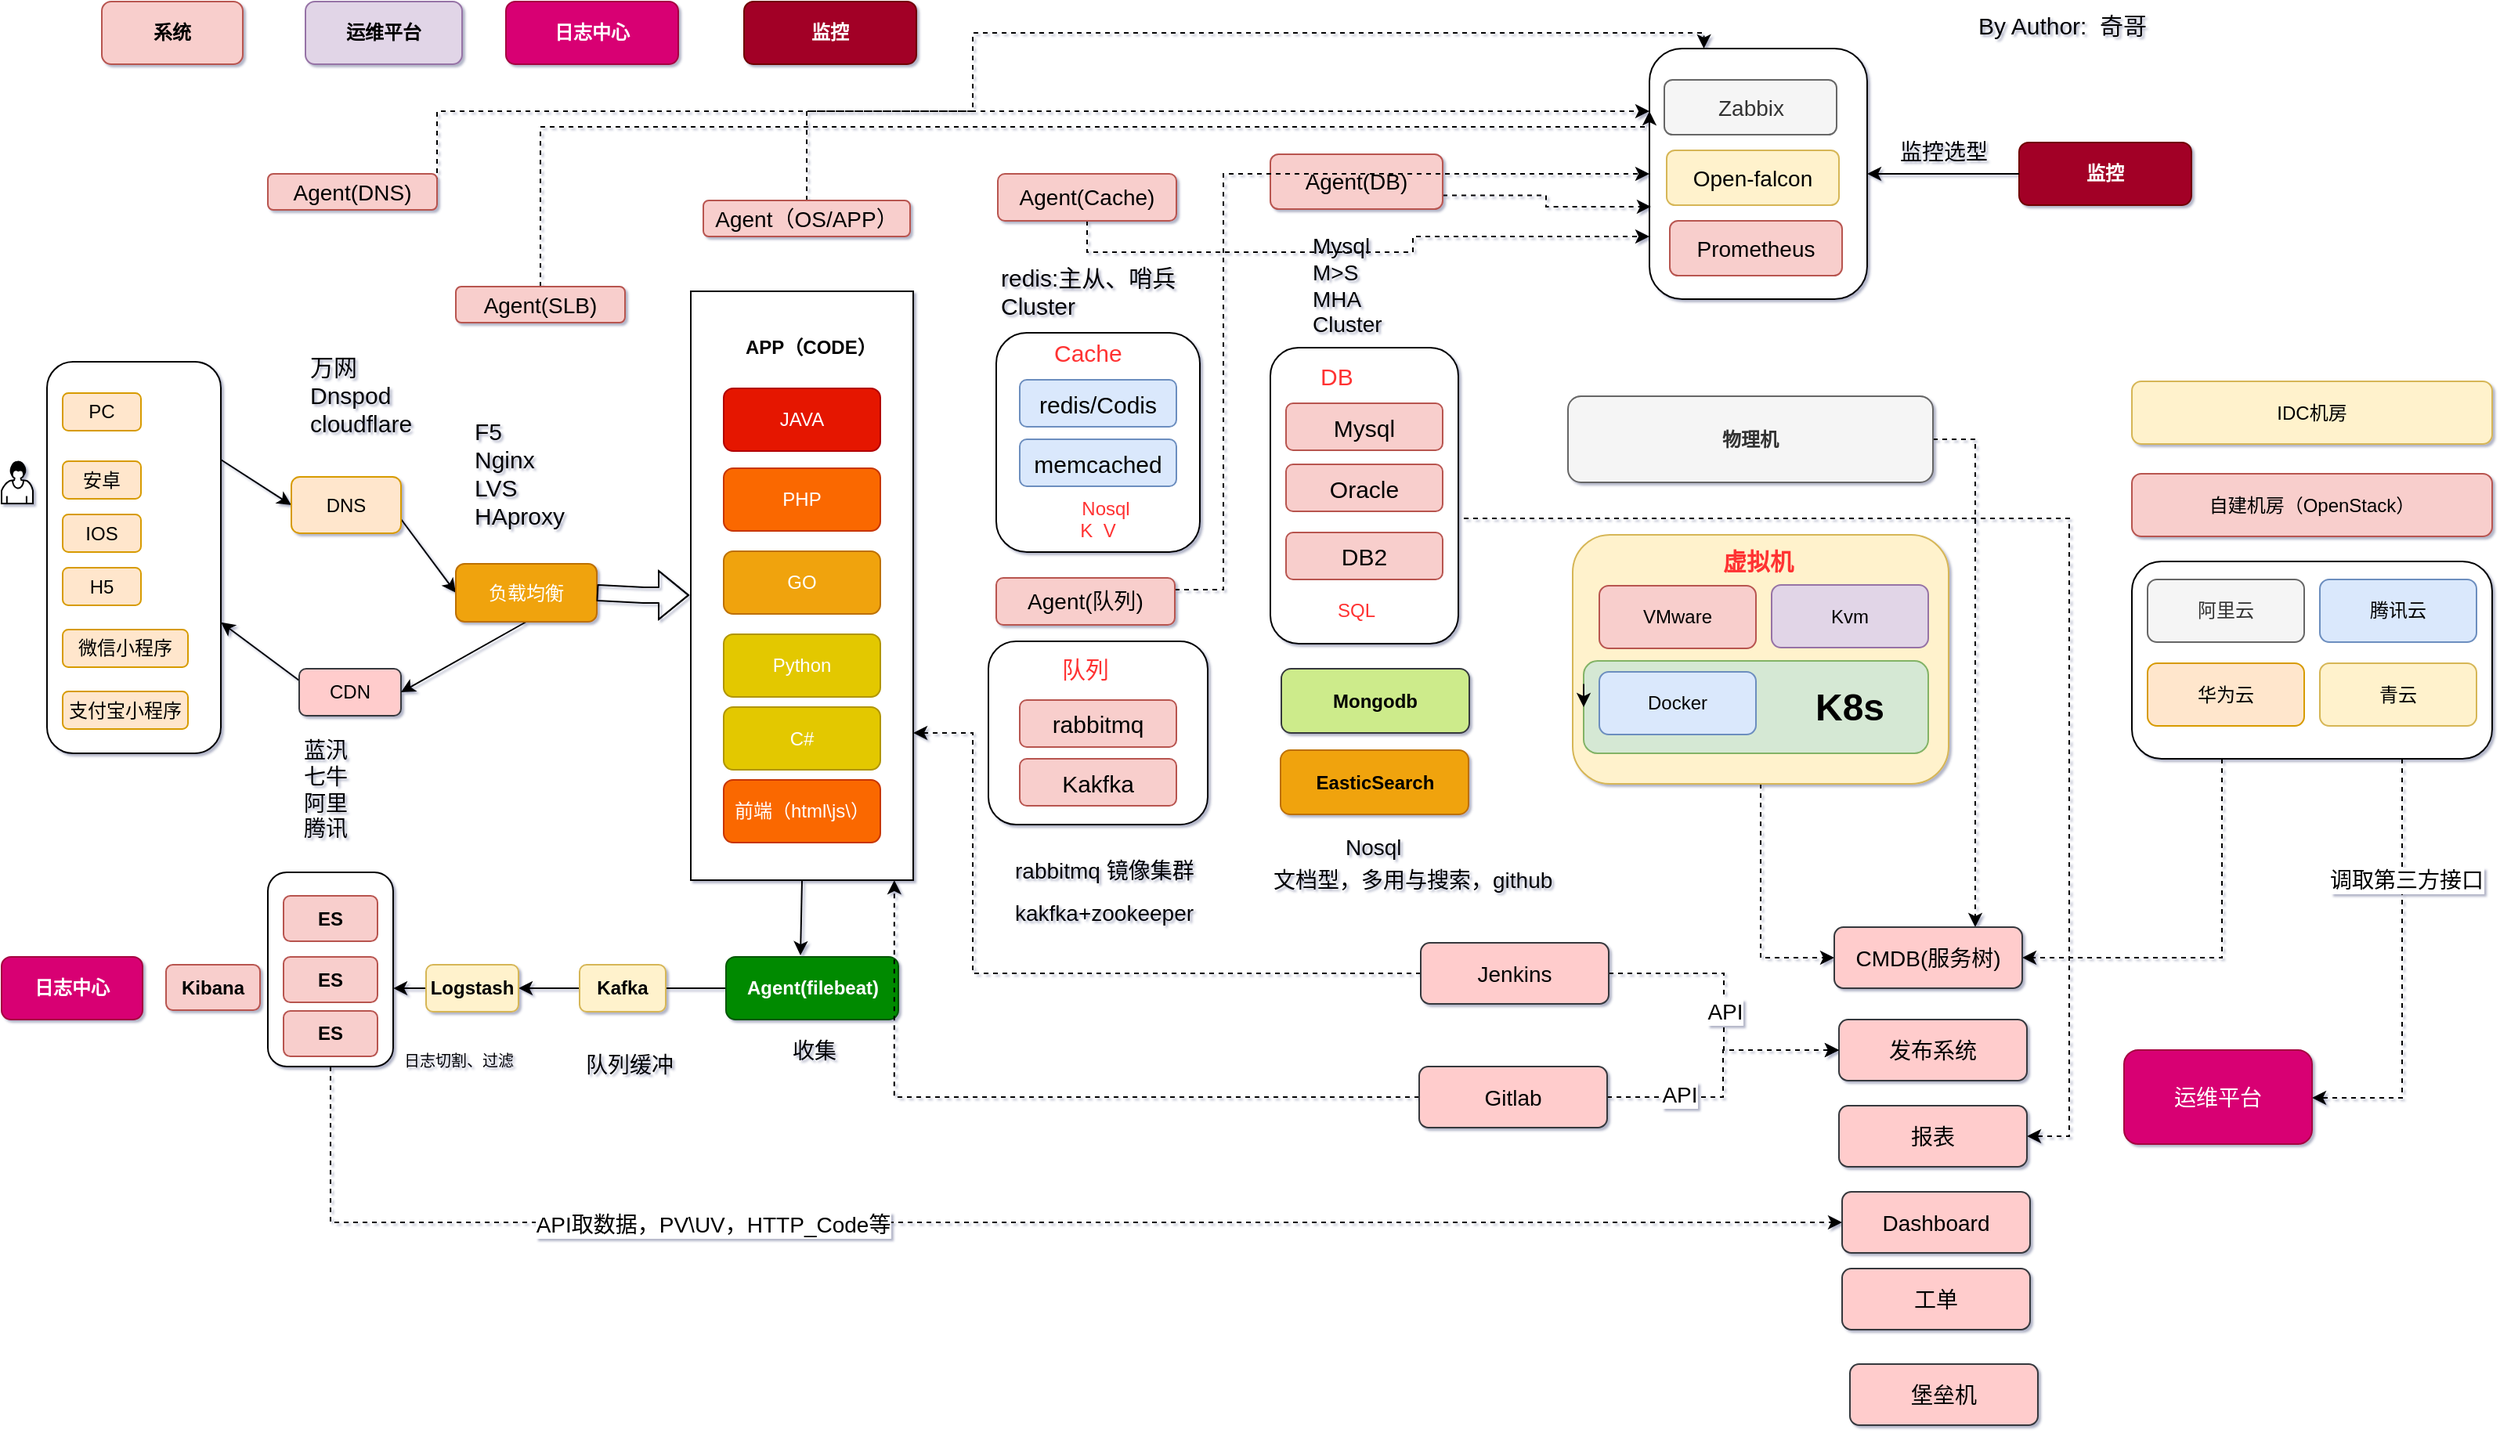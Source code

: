<mxfile version="11.1.4" type="github"><diagram id="FjkCbxF8kweXwZ7Hy2CF" name="第 1 页"><mxGraphModel dx="1186" dy="743" grid="1" gridSize="10" guides="1" tooltips="1" connect="1" arrows="1" fold="1" page="1" pageScale="1" pageWidth="827" pageHeight="1169" background="#ffffff" math="0" shadow="1"><root><mxCell id="0"/><mxCell id="1" parent="0"/><mxCell id="Rk0UD3mwPx1XItHt06ZP-148" value="" style="rounded=1;whiteSpace=wrap;html=1;" parent="1" vertex="1"><mxGeometry x="1062" y="50" width="139" height="160" as="geometry"/></mxCell><mxCell id="Rk0UD3mwPx1XItHt06ZP-143" value="监控" style="rounded=1;whiteSpace=wrap;html=1;fillColor=#a20025;strokeColor=#6F0000;fontColor=#ffffff;fontStyle=1" parent="1" vertex="1"><mxGeometry x="1298" y="110" width="110" height="40" as="geometry"/></mxCell><mxCell id="Rk0UD3mwPx1XItHt06ZP-184" style="edgeStyle=orthogonalEdgeStyle;rounded=0;orthogonalLoop=1;jettySize=auto;html=1;exitX=0.5;exitY=1;exitDx=0;exitDy=0;entryX=0;entryY=0.5;entryDx=0;entryDy=0;dashed=1;fontSize=14;fontColor=#000000;" parent="1" source="Rk0UD3mwPx1XItHt06ZP-138" target="Rk0UD3mwPx1XItHt06ZP-180" edge="1"><mxGeometry relative="1" as="geometry"/></mxCell><mxCell id="Rk0UD3mwPx1XItHt06ZP-185" value="API取数据，PV\UV，HTTP_Code等" style="text;html=1;resizable=0;points=[];align=center;verticalAlign=middle;labelBackgroundColor=#ffffff;fontSize=14;fontColor=#000000;" parent="Rk0UD3mwPx1XItHt06ZP-184" vertex="1" connectable="0"><mxGeometry x="-0.356" y="-1" relative="1" as="geometry"><mxPoint as="offset"/></mxGeometry></mxCell><mxCell id="Rk0UD3mwPx1XItHt06ZP-138" value="" style="rounded=1;whiteSpace=wrap;html=1;labelBackgroundColor=none;fontSize=24;fontColor=#000000;" parent="1" vertex="1"><mxGeometry x="180" y="576" width="80" height="124" as="geometry"/></mxCell><mxCell id="Rk0UD3mwPx1XItHt06ZP-173" style="edgeStyle=orthogonalEdgeStyle;rounded=0;orthogonalLoop=1;jettySize=auto;html=1;exitX=0.5;exitY=1;exitDx=0;exitDy=0;entryX=0;entryY=0.5;entryDx=0;entryDy=0;dashed=1;fontSize=14;fontColor=#000000;" parent="1" source="Rk0UD3mwPx1XItHt06ZP-36" target="Rk0UD3mwPx1XItHt06ZP-170" edge="1"><mxGeometry relative="1" as="geometry"/></mxCell><mxCell id="Rk0UD3mwPx1XItHt06ZP-36" value="" style="rounded=1;whiteSpace=wrap;html=1;labelBackgroundColor=none;align=left;fillColor=#fff2cc;strokeColor=#d6b656;" parent="1" vertex="1"><mxGeometry x="1013" y="360.5" width="240" height="159" as="geometry"/></mxCell><mxCell id="Rk0UD3mwPx1XItHt06ZP-34" value="" style="rounded=1;whiteSpace=wrap;html=1;labelBackgroundColor=none;fillColor=#d5e8d4;strokeColor=#82b366;align=center;" parent="1" vertex="1"><mxGeometry x="1020" y="441" width="220" height="59" as="geometry"/></mxCell><mxCell id="Rk0UD3mwPx1XItHt06ZP-195" style="edgeStyle=orthogonalEdgeStyle;rounded=0;orthogonalLoop=1;jettySize=auto;html=1;exitX=1;exitY=0.5;exitDx=0;exitDy=0;entryX=1;entryY=0.5;entryDx=0;entryDy=0;dashed=1;fontSize=14;fontColor=#000000;" parent="1" source="Rk0UD3mwPx1XItHt06ZP-106" target="Rk0UD3mwPx1XItHt06ZP-179" edge="1"><mxGeometry relative="1" as="geometry"><Array as="points"><mxPoint x="940" y="350"/><mxPoint x="1330" y="350"/><mxPoint x="1330" y="745"/></Array></mxGeometry></mxCell><mxCell id="Rk0UD3mwPx1XItHt06ZP-106" value="" style="rounded=1;whiteSpace=wrap;html=1;labelBackgroundColor=none;fontSize=12;fontColor=#FF3333;" parent="1" vertex="1"><mxGeometry x="820" y="241" width="120" height="189" as="geometry"/></mxCell><mxCell id="Rk0UD3mwPx1XItHt06ZP-99" value="" style="rounded=1;whiteSpace=wrap;html=1;labelBackgroundColor=none;fontSize=15;fontColor=#FF3333;" parent="1" vertex="1"><mxGeometry x="640" y="428.5" width="140" height="117" as="geometry"/></mxCell><mxCell id="Rk0UD3mwPx1XItHt06ZP-98" value="" style="rounded=1;whiteSpace=wrap;html=1;labelBackgroundColor=none;fontSize=15;fontColor=#FF3333;" parent="1" vertex="1"><mxGeometry x="645" y="231.5" width="130" height="140" as="geometry"/></mxCell><mxCell id="Rk0UD3mwPx1XItHt06ZP-67" style="rounded=0;orthogonalLoop=1;jettySize=auto;html=1;exitX=1;exitY=0.25;exitDx=0;exitDy=0;entryX=0;entryY=0.5;entryDx=0;entryDy=0;fontSize=15;fontColor=#FF3333;" parent="1" source="Rk0UD3mwPx1XItHt06ZP-66" target="Rk0UD3mwPx1XItHt06ZP-6" edge="1"><mxGeometry relative="1" as="geometry"/></mxCell><mxCell id="Rk0UD3mwPx1XItHt06ZP-66" value="" style="rounded=1;whiteSpace=wrap;html=1;labelBackgroundColor=none;fontSize=15;fontColor=#FF3333;" parent="1" vertex="1"><mxGeometry x="39" y="250" width="111" height="250" as="geometry"/></mxCell><mxCell id="Rk0UD3mwPx1XItHt06ZP-171" style="edgeStyle=orthogonalEdgeStyle;rounded=0;orthogonalLoop=1;jettySize=auto;html=1;exitX=0.25;exitY=1;exitDx=0;exitDy=0;entryX=1;entryY=0.5;entryDx=0;entryDy=0;dashed=1;fontSize=14;fontColor=#000000;" parent="1" source="Rk0UD3mwPx1XItHt06ZP-64" target="Rk0UD3mwPx1XItHt06ZP-170" edge="1"><mxGeometry relative="1" as="geometry"/></mxCell><mxCell id="Rk0UD3mwPx1XItHt06ZP-198" style="edgeStyle=orthogonalEdgeStyle;rounded=0;orthogonalLoop=1;jettySize=auto;html=1;exitX=0.75;exitY=1;exitDx=0;exitDy=0;dashed=1;fontSize=14;fontColor=#000000;" parent="1" source="Rk0UD3mwPx1XItHt06ZP-64" target="Rk0UD3mwPx1XItHt06ZP-169" edge="1"><mxGeometry relative="1" as="geometry"><Array as="points"><mxPoint x="1543" y="720"/></Array></mxGeometry></mxCell><mxCell id="Rk0UD3mwPx1XItHt06ZP-199" value="调取第三方接口" style="text;html=1;resizable=0;points=[];align=center;verticalAlign=middle;labelBackgroundColor=#ffffff;fontSize=14;fontColor=#000000;" parent="Rk0UD3mwPx1XItHt06ZP-198" vertex="1" connectable="0"><mxGeometry x="-0.438" y="2" relative="1" as="geometry"><mxPoint as="offset"/></mxGeometry></mxCell><mxCell id="Rk0UD3mwPx1XItHt06ZP-64" value="" style="rounded=1;whiteSpace=wrap;html=1;labelBackgroundColor=none;fontSize=15;fontColor=#FF3333;" parent="1" vertex="1"><mxGeometry x="1370" y="377.5" width="230" height="126" as="geometry"/></mxCell><mxCell id="Rk0UD3mwPx1XItHt06ZP-120" style="edgeStyle=none;rounded=0;orthogonalLoop=1;jettySize=auto;html=1;exitX=0.5;exitY=1;exitDx=0;exitDy=0;entryX=0.432;entryY=-0.025;entryDx=0;entryDy=0;entryPerimeter=0;fontSize=24;fontColor=#000000;" parent="1" source="Rk0UD3mwPx1XItHt06ZP-29" target="Rk0UD3mwPx1XItHt06ZP-119" edge="1"><mxGeometry relative="1" as="geometry"/></mxCell><mxCell id="Rk0UD3mwPx1XItHt06ZP-29" value="" style="rounded=0;whiteSpace=wrap;html=1;labelBackgroundColor=none;labelBorderColor=#000000;" parent="1" vertex="1"><mxGeometry x="450" y="205" width="142" height="376" as="geometry"/></mxCell><mxCell id="Rk0UD3mwPx1XItHt06ZP-1" value="系统" style="rounded=1;whiteSpace=wrap;html=1;fillColor=#f8cecc;strokeColor=#b85450;fontStyle=1" parent="1" vertex="1"><mxGeometry x="74" y="20" width="90" height="40" as="geometry"/></mxCell><mxCell id="Rk0UD3mwPx1XItHt06ZP-2" value="运维平台" style="rounded=1;whiteSpace=wrap;html=1;fillColor=#e1d5e7;strokeColor=#9673a6;fontStyle=1" parent="1" vertex="1"><mxGeometry x="204" y="20" width="100" height="40" as="geometry"/></mxCell><mxCell id="Rk0UD3mwPx1XItHt06ZP-3" value="日志中心" style="rounded=1;whiteSpace=wrap;html=1;fillColor=#d80073;strokeColor=#A50040;fontColor=#ffffff;fontStyle=1" parent="1" vertex="1"><mxGeometry x="332" y="20" width="110" height="40" as="geometry"/></mxCell><mxCell id="Rk0UD3mwPx1XItHt06ZP-4" value="监控" style="rounded=1;whiteSpace=wrap;html=1;fillColor=#a20025;strokeColor=#6F0000;fontColor=#ffffff;fontStyle=1" parent="1" vertex="1"><mxGeometry x="484" y="20" width="110" height="40" as="geometry"/></mxCell><mxCell id="Rk0UD3mwPx1XItHt06ZP-69" style="edgeStyle=none;rounded=0;orthogonalLoop=1;jettySize=auto;html=1;exitX=1;exitY=0.75;exitDx=0;exitDy=0;entryX=0;entryY=0.5;entryDx=0;entryDy=0;fontSize=15;fontColor=#FF3333;" parent="1" source="Rk0UD3mwPx1XItHt06ZP-6" target="Rk0UD3mwPx1XItHt06ZP-16" edge="1"><mxGeometry relative="1" as="geometry"/></mxCell><mxCell id="Rk0UD3mwPx1XItHt06ZP-6" value="DNS" style="rounded=1;whiteSpace=wrap;html=1;fillColor=#ffe6cc;strokeColor=#d79b00;" parent="1" vertex="1"><mxGeometry x="195" y="323.5" width="70" height="36" as="geometry"/></mxCell><mxCell id="Rk0UD3mwPx1XItHt06ZP-7" value="" style="shape=mxgraph.bpmn.user_task;html=1;outlineConnect=0;" parent="1" vertex="1"><mxGeometry x="10" y="313.5" width="20" height="27" as="geometry"/></mxCell><mxCell id="Rk0UD3mwPx1XItHt06ZP-68" style="edgeStyle=none;rounded=0;orthogonalLoop=1;jettySize=auto;html=1;exitX=0;exitY=0.25;exitDx=0;exitDy=0;fontSize=15;fontColor=#FF3333;" parent="1" source="Rk0UD3mwPx1XItHt06ZP-8" target="Rk0UD3mwPx1XItHt06ZP-66" edge="1"><mxGeometry relative="1" as="geometry"/></mxCell><mxCell id="Rk0UD3mwPx1XItHt06ZP-8" value="CDN" style="rounded=1;whiteSpace=wrap;html=1;fillColor=#ffcccc;strokeColor=#36393d;" parent="1" vertex="1"><mxGeometry x="200" y="446" width="65" height="30" as="geometry"/></mxCell><mxCell id="Rk0UD3mwPx1XItHt06ZP-70" style="edgeStyle=none;rounded=0;orthogonalLoop=1;jettySize=auto;html=1;exitX=0.5;exitY=1;exitDx=0;exitDy=0;entryX=1;entryY=0.5;entryDx=0;entryDy=0;fontSize=15;fontColor=#FF3333;" parent="1" source="Rk0UD3mwPx1XItHt06ZP-16" target="Rk0UD3mwPx1XItHt06ZP-8" edge="1"><mxGeometry relative="1" as="geometry"/></mxCell><mxCell id="Rk0UD3mwPx1XItHt06ZP-16" value="负载均衡" style="rounded=1;whiteSpace=wrap;html=1;labelBackgroundColor=none;fillColor=#f0a30a;strokeColor=#BD7000;fontColor=#ffffff;" parent="1" vertex="1"><mxGeometry x="300" y="379" width="90" height="37" as="geometry"/></mxCell><mxCell id="Rk0UD3mwPx1XItHt06ZP-17" value="JAVA" style="rounded=1;whiteSpace=wrap;html=1;labelBackgroundColor=none;fillColor=#e51400;strokeColor=#B20000;fontColor=#ffffff;" parent="1" vertex="1"><mxGeometry x="471" y="267" width="100" height="40" as="geometry"/></mxCell><mxCell id="Rk0UD3mwPx1XItHt06ZP-18" value="PHP" style="rounded=1;whiteSpace=wrap;html=1;labelBackgroundColor=none;fillColor=#fa6800;strokeColor=#C73500;fontColor=#ffffff;" parent="1" vertex="1"><mxGeometry x="471" y="318" width="100" height="40" as="geometry"/></mxCell><mxCell id="Rk0UD3mwPx1XItHt06ZP-19" value="Python" style="rounded=1;whiteSpace=wrap;html=1;labelBackgroundColor=none;fillColor=#e3c800;strokeColor=#B09500;fontColor=#ffffff;" parent="1" vertex="1"><mxGeometry x="471" y="424" width="100" height="40" as="geometry"/></mxCell><mxCell id="Rk0UD3mwPx1XItHt06ZP-20" value="GO" style="rounded=1;whiteSpace=wrap;html=1;labelBackgroundColor=none;fillColor=#f0a30a;strokeColor=#BD7000;fontColor=#ffffff;" parent="1" vertex="1"><mxGeometry x="471" y="371" width="100" height="40" as="geometry"/></mxCell><mxCell id="Rk0UD3mwPx1XItHt06ZP-21" value="APP（CODE）" style="text;html=1;resizable=0;points=[];autosize=1;align=left;verticalAlign=top;spacingTop=-4;fontStyle=1" parent="1" vertex="1"><mxGeometry x="482.5" y="231" width="100" height="20" as="geometry"/></mxCell><mxCell id="Rk0UD3mwPx1XItHt06ZP-22" value="IDC机房" style="rounded=1;whiteSpace=wrap;html=1;labelBackgroundColor=none;fillColor=#fff2cc;strokeColor=#d6b656;" parent="1" vertex="1"><mxGeometry x="1370" y="262.5" width="230" height="40" as="geometry"/></mxCell><mxCell id="Rk0UD3mwPx1XItHt06ZP-26" value="VMware" style="rounded=1;whiteSpace=wrap;html=1;labelBackgroundColor=none;fillColor=#f8cecc;strokeColor=#b85450;" parent="1" vertex="1"><mxGeometry x="1030" y="393" width="100" height="40" as="geometry"/></mxCell><mxCell id="Rk0UD3mwPx1XItHt06ZP-27" value="前端（html\js\）" style="rounded=1;whiteSpace=wrap;html=1;labelBackgroundColor=none;fillColor=#fa6800;strokeColor=#C73500;fontColor=#ffffff;" parent="1" vertex="1"><mxGeometry x="471" y="517" width="100" height="40" as="geometry"/></mxCell><mxCell id="Rk0UD3mwPx1XItHt06ZP-32" value="Kvm" style="rounded=1;whiteSpace=wrap;html=1;labelBackgroundColor=none;fillColor=#e1d5e7;strokeColor=#9673a6;" parent="1" vertex="1"><mxGeometry x="1140" y="392.5" width="100" height="40" as="geometry"/></mxCell><mxCell id="Rk0UD3mwPx1XItHt06ZP-33" value="Docker" style="rounded=1;whiteSpace=wrap;html=1;labelBackgroundColor=none;fillColor=#dae8fc;strokeColor=#6c8ebf;" parent="1" vertex="1"><mxGeometry x="1030" y="448" width="100" height="40" as="geometry"/></mxCell><mxCell id="Rk0UD3mwPx1XItHt06ZP-42" value="C#" style="rounded=1;whiteSpace=wrap;html=1;labelBackgroundColor=none;fillColor=#e3c800;strokeColor=#B09500;fontColor=#ffffff;" parent="1" vertex="1"><mxGeometry x="471" y="470.5" width="100" height="40" as="geometry"/></mxCell><mxCell id="Rk0UD3mwPx1XItHt06ZP-43" value="PC" style="rounded=1;whiteSpace=wrap;html=1;fillColor=#ffe6cc;strokeColor=#d79b00;" parent="1" vertex="1"><mxGeometry x="49" y="270" width="50" height="24" as="geometry"/></mxCell><mxCell id="Rk0UD3mwPx1XItHt06ZP-44" value="安卓" style="rounded=1;whiteSpace=wrap;html=1;fillColor=#ffe6cc;strokeColor=#d79b00;" parent="1" vertex="1"><mxGeometry x="49" y="313.5" width="50" height="24" as="geometry"/></mxCell><mxCell id="Rk0UD3mwPx1XItHt06ZP-47" value="IOS" style="rounded=1;whiteSpace=wrap;html=1;fillColor=#ffe6cc;strokeColor=#d79b00;" parent="1" vertex="1"><mxGeometry x="49" y="347.5" width="50" height="24" as="geometry"/></mxCell><mxCell id="Rk0UD3mwPx1XItHt06ZP-48" value="H5" style="rounded=1;whiteSpace=wrap;html=1;fillColor=#ffe6cc;strokeColor=#d79b00;" parent="1" vertex="1"><mxGeometry x="49" y="381.5" width="50" height="24" as="geometry"/></mxCell><mxCell id="Rk0UD3mwPx1XItHt06ZP-49" value="微信小程序" style="rounded=1;whiteSpace=wrap;html=1;fillColor=#ffe6cc;strokeColor=#d79b00;" parent="1" vertex="1"><mxGeometry x="49" y="421" width="80" height="24" as="geometry"/></mxCell><mxCell id="Rk0UD3mwPx1XItHt06ZP-50" value="支付宝小程序" style="rounded=1;whiteSpace=wrap;html=1;fillColor=#ffe6cc;strokeColor=#d79b00;" parent="1" vertex="1"><mxGeometry x="49" y="460.5" width="80" height="24" as="geometry"/></mxCell><mxCell id="Rk0UD3mwPx1XItHt06ZP-53" value="虚拟机" style="text;html=1;strokeColor=none;fillColor=none;align=center;verticalAlign=middle;whiteSpace=wrap;rounded=0;labelBackgroundColor=none;fontSize=15;fontStyle=1;fontColor=#FF3333;" parent="1" vertex="1"><mxGeometry x="1100" y="364.5" width="63" height="24" as="geometry"/></mxCell><mxCell id="Rk0UD3mwPx1XItHt06ZP-55" value="自建机房（OpenStack）" style="rounded=1;whiteSpace=wrap;html=1;labelBackgroundColor=none;fillColor=#f8cecc;strokeColor=#b85450;" parent="1" vertex="1"><mxGeometry x="1370" y="321.5" width="230" height="40" as="geometry"/></mxCell><mxCell id="Rk0UD3mwPx1XItHt06ZP-172" style="edgeStyle=orthogonalEdgeStyle;rounded=0;orthogonalLoop=1;jettySize=auto;html=1;exitX=1;exitY=0.5;exitDx=0;exitDy=0;entryX=0.75;entryY=0;entryDx=0;entryDy=0;dashed=1;fontSize=14;fontColor=#000000;" parent="1" source="Rk0UD3mwPx1XItHt06ZP-56" target="Rk0UD3mwPx1XItHt06ZP-170" edge="1"><mxGeometry relative="1" as="geometry"/></mxCell><mxCell id="Rk0UD3mwPx1XItHt06ZP-56" value="&lt;b&gt;物理机&lt;/b&gt;" style="rounded=1;whiteSpace=wrap;html=1;labelBackgroundColor=none;fillColor=#f5f5f5;strokeColor=#666666;fontColor=#333333;" parent="1" vertex="1"><mxGeometry x="1010" y="272" width="233" height="55" as="geometry"/></mxCell><mxCell id="Rk0UD3mwPx1XItHt06ZP-57" value="阿里云" style="rounded=1;whiteSpace=wrap;html=1;labelBackgroundColor=none;fillColor=#f5f5f5;strokeColor=#666666;fontColor=#333333;" parent="1" vertex="1"><mxGeometry x="1380" y="389" width="100" height="40" as="geometry"/></mxCell><mxCell id="Rk0UD3mwPx1XItHt06ZP-61" value="华为云" style="rounded=1;whiteSpace=wrap;html=1;labelBackgroundColor=none;fillColor=#ffe6cc;strokeColor=#d79b00;" parent="1" vertex="1"><mxGeometry x="1380" y="442.5" width="100" height="40" as="geometry"/></mxCell><mxCell id="Rk0UD3mwPx1XItHt06ZP-62" value="腾讯云" style="rounded=1;whiteSpace=wrap;html=1;labelBackgroundColor=none;fillColor=#dae8fc;strokeColor=#6c8ebf;" parent="1" vertex="1"><mxGeometry x="1490" y="389" width="100" height="40" as="geometry"/></mxCell><mxCell id="Rk0UD3mwPx1XItHt06ZP-63" value="青云" style="rounded=1;whiteSpace=wrap;html=1;labelBackgroundColor=none;fillColor=#fff2cc;strokeColor=#d6b656;" parent="1" vertex="1"><mxGeometry x="1490" y="442.5" width="100" height="40" as="geometry"/></mxCell><mxCell id="Rk0UD3mwPx1XItHt06ZP-71" value="" style="shape=flexArrow;endArrow=classic;html=1;fontSize=15;fontColor=#FF3333;exitX=1;exitY=0.5;exitDx=0;exitDy=0;" parent="1" source="Rk0UD3mwPx1XItHt06ZP-16" edge="1"><mxGeometry width="50" height="50" relative="1" as="geometry"><mxPoint x="390" y="420" as="sourcePoint"/><mxPoint x="449" y="399" as="targetPoint"/><Array as="points"><mxPoint x="420" y="399"/></Array></mxGeometry></mxCell><mxCell id="Rk0UD3mwPx1XItHt06ZP-72" value="&lt;font color=&quot;#000000&quot;&gt;redis/Codis&lt;/font&gt;" style="rounded=1;whiteSpace=wrap;html=1;labelBackgroundColor=none;fontSize=15;fillColor=#dae8fc;strokeColor=#6c8ebf;" parent="1" vertex="1"><mxGeometry x="660" y="261.5" width="100" height="30" as="geometry"/></mxCell><mxCell id="Rk0UD3mwPx1XItHt06ZP-74" value="&lt;font color=&quot;#000000&quot;&gt;memcached&lt;br&gt;&lt;/font&gt;" style="rounded=1;whiteSpace=wrap;html=1;labelBackgroundColor=none;fontSize=15;fillColor=#dae8fc;strokeColor=#6c8ebf;" parent="1" vertex="1"><mxGeometry x="660" y="299.5" width="100" height="30" as="geometry"/></mxCell><mxCell id="Rk0UD3mwPx1XItHt06ZP-75" value="&lt;font color=&quot;#000000&quot;&gt;rabbitmq&lt;/font&gt;" style="rounded=1;whiteSpace=wrap;html=1;labelBackgroundColor=none;fontSize=15;fillColor=#f8cecc;strokeColor=#b85450;" parent="1" vertex="1"><mxGeometry x="660" y="466" width="100" height="30" as="geometry"/></mxCell><mxCell id="Rk0UD3mwPx1XItHt06ZP-77" value="Cache" style="text;html=1;resizable=0;points=[];autosize=1;align=left;verticalAlign=top;spacingTop=-4;fontSize=15;fontColor=#FF3333;" parent="1" vertex="1"><mxGeometry x="680" y="232.5" width="60" height="20" as="geometry"/></mxCell><mxCell id="Rk0UD3mwPx1XItHt06ZP-78" value="队列" style="text;html=1;resizable=0;points=[];autosize=1;align=left;verticalAlign=top;spacingTop=-4;fontSize=15;fontColor=#FF3333;" parent="1" vertex="1"><mxGeometry x="685" y="434.5" width="50" height="20" as="geometry"/></mxCell><mxCell id="Rk0UD3mwPx1XItHt06ZP-81" value="&lt;font color=&quot;#000000&quot;&gt;Kakfka&lt;/font&gt;" style="rounded=1;whiteSpace=wrap;html=1;labelBackgroundColor=none;fontSize=15;fillColor=#f8cecc;strokeColor=#b85450;" parent="1" vertex="1"><mxGeometry x="660" y="503.5" width="100" height="30" as="geometry"/></mxCell><mxCell id="Rk0UD3mwPx1XItHt06ZP-86" value="Mysql" style="rounded=1;whiteSpace=wrap;html=1;labelBackgroundColor=none;fontSize=15;fillColor=#f8cecc;strokeColor=#b85450;" parent="1" vertex="1"><mxGeometry x="830" y="276.5" width="100" height="30" as="geometry"/></mxCell><mxCell id="Rk0UD3mwPx1XItHt06ZP-87" value="&lt;font color=&quot;#000000&quot;&gt;万网&lt;br&gt;Dnspod&lt;br&gt;cloudflare&lt;br&gt;&lt;/font&gt;" style="text;html=1;resizable=0;points=[];autosize=1;align=left;verticalAlign=top;spacingTop=-4;fontSize=15;fontColor=#FF3333;" parent="1" vertex="1"><mxGeometry x="205" y="241.5" width="80" height="60" as="geometry"/></mxCell><mxCell id="Rk0UD3mwPx1XItHt06ZP-88" value="&lt;font color=&quot;#000000&quot; style=&quot;font-size: 14px;&quot;&gt;蓝汛&lt;br style=&quot;font-size: 14px;&quot;&gt;七牛&lt;br style=&quot;font-size: 14px;&quot;&gt;阿里&lt;br style=&quot;font-size: 14px;&quot;&gt;腾讯&lt;br style=&quot;font-size: 14px;&quot;&gt;&lt;/font&gt;" style="text;html=1;resizable=0;points=[];autosize=1;align=left;verticalAlign=top;spacingTop=-4;fontSize=14;fontColor=#FF3333;" parent="1" vertex="1"><mxGeometry x="201" y="487" width="50" height="70" as="geometry"/></mxCell><mxCell id="Rk0UD3mwPx1XItHt06ZP-89" value="&lt;font color=&quot;#000000&quot;&gt;F5&lt;br&gt;Nginx&lt;br&gt;LVS&lt;br&gt;HAproxy&lt;br&gt;&lt;/font&gt;" style="text;html=1;resizable=0;points=[];autosize=1;align=left;verticalAlign=top;spacingTop=-4;fontSize=15;fontColor=#FF3333;" parent="1" vertex="1"><mxGeometry x="310" y="283" width="70" height="70" as="geometry"/></mxCell><mxCell id="Rk0UD3mwPx1XItHt06ZP-97" value="&lt;font color=&quot;#000000&quot;&gt;redis:主从、哨兵&lt;br&gt;Cluster&lt;br&gt;&lt;/font&gt;" style="text;html=1;resizable=0;points=[];autosize=1;align=left;verticalAlign=top;spacingTop=-4;fontSize=15;fontColor=#FF3333;" parent="1" vertex="1"><mxGeometry x="646" y="185" width="130" height="40" as="geometry"/></mxCell><mxCell id="Rk0UD3mwPx1XItHt06ZP-100" value="Oracle" style="rounded=1;whiteSpace=wrap;html=1;labelBackgroundColor=none;fontSize=15;fillColor=#f8cecc;strokeColor=#b85450;" parent="1" vertex="1"><mxGeometry x="830" y="315.5" width="100" height="30" as="geometry"/></mxCell><mxCell id="Rk0UD3mwPx1XItHt06ZP-101" value="DB2" style="rounded=1;whiteSpace=wrap;html=1;labelBackgroundColor=none;fontSize=15;fillColor=#f8cecc;strokeColor=#b85450;" parent="1" vertex="1"><mxGeometry x="830" y="359" width="100" height="30" as="geometry"/></mxCell><mxCell id="Rk0UD3mwPx1XItHt06ZP-103" value="Nosql" style="text;html=1;strokeColor=none;fillColor=none;align=center;verticalAlign=middle;whiteSpace=wrap;rounded=0;labelBackgroundColor=none;fontSize=12;fontColor=#FF3333;" parent="1" vertex="1"><mxGeometry x="670" y="338" width="90" height="12" as="geometry"/></mxCell><mxCell id="Rk0UD3mwPx1XItHt06ZP-105" value="K&amp;nbsp; V" style="text;html=1;strokeColor=none;fillColor=none;align=center;verticalAlign=middle;whiteSpace=wrap;rounded=0;labelBackgroundColor=none;fontSize=12;fontColor=#FF3333;" parent="1" vertex="1"><mxGeometry x="665" y="352" width="90" height="12" as="geometry"/></mxCell><mxCell id="Rk0UD3mwPx1XItHt06ZP-107" value="DB" style="text;html=1;resizable=0;points=[];autosize=1;align=left;verticalAlign=top;spacingTop=-4;fontSize=15;fontColor=#FF3333;" parent="1" vertex="1"><mxGeometry x="850" y="247.5" width="40" height="20" as="geometry"/></mxCell><mxCell id="Rk0UD3mwPx1XItHt06ZP-108" value="SQL" style="text;html=1;strokeColor=none;fillColor=none;align=center;verticalAlign=middle;whiteSpace=wrap;rounded=0;labelBackgroundColor=none;fontSize=12;fontColor=#FF3333;" parent="1" vertex="1"><mxGeometry x="830" y="402.5" width="90" height="12" as="geometry"/></mxCell><mxCell id="Rk0UD3mwPx1XItHt06ZP-109" value="&lt;font color=&quot;#000000&quot;&gt;EasticSearch&lt;/font&gt;" style="rounded=1;whiteSpace=wrap;html=1;labelBackgroundColor=none;fontSize=12;fontColor=#ffffff;fontStyle=1;fillColor=#f0a30a;strokeColor=#BD7000;" parent="1" vertex="1"><mxGeometry x="826.5" y="498" width="120" height="41" as="geometry"/></mxCell><mxCell id="Rk0UD3mwPx1XItHt06ZP-110" value="rabbitmq 镜像集群" style="text;html=1;resizable=0;points=[];autosize=1;align=left;verticalAlign=top;spacingTop=-4;fontSize=14;fontColor=#000000;" parent="1" vertex="1"><mxGeometry x="655" y="564" width="110" height="20" as="geometry"/></mxCell><mxCell id="Rk0UD3mwPx1XItHt06ZP-111" value="kakfka+zookeeper" style="text;html=1;resizable=0;points=[];autosize=1;align=left;verticalAlign=top;spacingTop=-4;fontSize=14;fontColor=#000000;" parent="1" vertex="1"><mxGeometry x="655" y="591" width="110" height="20" as="geometry"/></mxCell><mxCell id="Rk0UD3mwPx1XItHt06ZP-112" value="Nosql" style="text;html=1;resizable=0;points=[];autosize=1;align=left;verticalAlign=top;spacingTop=-4;fontSize=14;fontColor=#000000;" parent="1" vertex="1"><mxGeometry x="866" y="549" width="50" height="20" as="geometry"/></mxCell><mxCell id="Rk0UD3mwPx1XItHt06ZP-113" value="文档型，多用与搜索，github" style="text;html=1;resizable=0;points=[];autosize=1;align=left;verticalAlign=top;spacingTop=-4;fontSize=14;fontColor=#000000;" parent="1" vertex="1"><mxGeometry x="820" y="570" width="190" height="20" as="geometry"/></mxCell><mxCell id="Rk0UD3mwPx1XItHt06ZP-114" style="edgeStyle=none;rounded=0;orthogonalLoop=1;jettySize=auto;html=1;exitX=0;exitY=0.25;exitDx=0;exitDy=0;entryX=0;entryY=0.5;entryDx=0;entryDy=0;fontSize=14;fontColor=#000000;" parent="1" source="Rk0UD3mwPx1XItHt06ZP-34" target="Rk0UD3mwPx1XItHt06ZP-34" edge="1"><mxGeometry relative="1" as="geometry"/></mxCell><mxCell id="Rk0UD3mwPx1XItHt06ZP-115" value="K8s" style="text;html=1;align=center;verticalAlign=middle;whiteSpace=wrap;rounded=0;labelBackgroundColor=none;fontSize=24;fontStyle=1;" parent="1" vertex="1"><mxGeometry x="1170" y="460.5" width="40" height="20" as="geometry"/></mxCell><mxCell id="Rk0UD3mwPx1XItHt06ZP-117" value="日志中心" style="rounded=1;whiteSpace=wrap;html=1;fillColor=#d80073;strokeColor=#A50040;fontColor=#ffffff;fontStyle=1" parent="1" vertex="1"><mxGeometry x="10" y="630" width="90" height="40" as="geometry"/></mxCell><mxCell id="Rk0UD3mwPx1XItHt06ZP-124" style="edgeStyle=none;rounded=0;orthogonalLoop=1;jettySize=auto;html=1;exitX=0;exitY=0.5;exitDx=0;exitDy=0;entryX=1;entryY=0.5;entryDx=0;entryDy=0;fontSize=24;fontColor=#000000;" parent="1" source="Rk0UD3mwPx1XItHt06ZP-119" target="Rk0UD3mwPx1XItHt06ZP-122" edge="1"><mxGeometry relative="1" as="geometry"/></mxCell><mxCell id="Rk0UD3mwPx1XItHt06ZP-119" value="Agent(filebeat)" style="rounded=1;whiteSpace=wrap;html=1;fillColor=#008a00;strokeColor=#005700;fontColor=#ffffff;fontStyle=1" parent="1" vertex="1"><mxGeometry x="472.5" y="630" width="110" height="40" as="geometry"/></mxCell><mxCell id="Rk0UD3mwPx1XItHt06ZP-139" style="edgeStyle=none;rounded=0;orthogonalLoop=1;jettySize=auto;html=1;exitX=0;exitY=0.5;exitDx=0;exitDy=0;entryX=1;entryY=0.597;entryDx=0;entryDy=0;entryPerimeter=0;fontSize=24;fontColor=#000000;" parent="1" source="Rk0UD3mwPx1XItHt06ZP-122" target="Rk0UD3mwPx1XItHt06ZP-138" edge="1"><mxGeometry relative="1" as="geometry"/></mxCell><mxCell id="Rk0UD3mwPx1XItHt06ZP-122" value="Logstash" style="rounded=1;whiteSpace=wrap;html=1;fillColor=#fff2cc;strokeColor=#d6b656;fontStyle=1" parent="1" vertex="1"><mxGeometry x="281" y="635" width="59" height="30" as="geometry"/></mxCell><mxCell id="Rk0UD3mwPx1XItHt06ZP-125" style="edgeStyle=none;rounded=0;orthogonalLoop=1;jettySize=auto;html=1;exitX=0;exitY=0.5;exitDx=0;exitDy=0;fontSize=24;fontColor=#000000;" parent="1" source="Rk0UD3mwPx1XItHt06ZP-122" target="Rk0UD3mwPx1XItHt06ZP-122" edge="1"><mxGeometry relative="1" as="geometry"/></mxCell><mxCell id="Rk0UD3mwPx1XItHt06ZP-126" value="&lt;font size=&quot;1&quot;&gt;日志切割、过滤&lt;/font&gt;" style="text;html=1;resizable=0;points=[];autosize=1;align=left;verticalAlign=top;spacingTop=-4;fontSize=24;fontColor=#000000;" parent="1" vertex="1"><mxGeometry x="265" y="675" width="100" height="30" as="geometry"/></mxCell><mxCell id="Rk0UD3mwPx1XItHt06ZP-127" value="&lt;span style=&quot;font-size: 14px&quot;&gt;收集&lt;/span&gt;" style="text;html=1;resizable=0;points=[];autosize=1;align=left;verticalAlign=top;spacingTop=-4;fontSize=24;fontColor=#000000;" parent="1" vertex="1"><mxGeometry x="512.5" y="670" width="40" height="30" as="geometry"/></mxCell><mxCell id="Rk0UD3mwPx1XItHt06ZP-128" value="Kafka" style="rounded=1;whiteSpace=wrap;html=1;fillColor=#fff2cc;strokeColor=#d6b656;fontStyle=1" parent="1" vertex="1"><mxGeometry x="379" y="635" width="55" height="30" as="geometry"/></mxCell><mxCell id="Rk0UD3mwPx1XItHt06ZP-131" value="&lt;font style=&quot;font-size: 14px&quot;&gt;队列缓冲&lt;/font&gt;" style="text;html=1;resizable=0;points=[];autosize=1;align=left;verticalAlign=top;spacingTop=-4;fontSize=24;fontColor=#000000;" parent="1" vertex="1"><mxGeometry x="380.5" y="679" width="70" height="30" as="geometry"/></mxCell><mxCell id="Rk0UD3mwPx1XItHt06ZP-132" value="ES" style="rounded=1;whiteSpace=wrap;html=1;fillColor=#f8cecc;strokeColor=#b85450;fontStyle=1" parent="1" vertex="1"><mxGeometry x="190" y="591" width="60" height="29" as="geometry"/></mxCell><mxCell id="Rk0UD3mwPx1XItHt06ZP-135" value="ES" style="rounded=1;whiteSpace=wrap;html=1;fillColor=#f8cecc;strokeColor=#b85450;fontStyle=1" parent="1" vertex="1"><mxGeometry x="190" y="630" width="60" height="29" as="geometry"/></mxCell><mxCell id="Rk0UD3mwPx1XItHt06ZP-136" value="ES" style="rounded=1;whiteSpace=wrap;html=1;fillColor=#f8cecc;strokeColor=#b85450;fontStyle=1" parent="1" vertex="1"><mxGeometry x="190" y="664.5" width="60" height="29" as="geometry"/></mxCell><mxCell id="Rk0UD3mwPx1XItHt06ZP-141" value="Kibana" style="rounded=1;whiteSpace=wrap;html=1;fillColor=#f8cecc;strokeColor=#b85450;fontStyle=1" parent="1" vertex="1"><mxGeometry x="115" y="635" width="60" height="29" as="geometry"/></mxCell><mxCell id="Rk0UD3mwPx1XItHt06ZP-142" value="Mysql&lt;br&gt;M&amp;gt;S&lt;br&gt;MHA&lt;br&gt;Cluster" style="text;html=1;resizable=0;points=[];autosize=1;align=left;verticalAlign=top;spacingTop=-4;fontSize=14;fontColor=#000000;" parent="1" vertex="1"><mxGeometry x="845" y="165" width="60" height="70" as="geometry"/></mxCell><mxCell id="Rk0UD3mwPx1XItHt06ZP-147" style="edgeStyle=none;rounded=0;orthogonalLoop=1;jettySize=auto;html=1;fontSize=14;fontColor=#000000;" parent="1" source="Rk0UD3mwPx1XItHt06ZP-143" target="Rk0UD3mwPx1XItHt06ZP-148" edge="1"><mxGeometry relative="1" as="geometry"><mxPoint x="1200" y="140" as="targetPoint"/></mxGeometry></mxCell><mxCell id="Rk0UD3mwPx1XItHt06ZP-144" value="Zabbix" style="rounded=1;whiteSpace=wrap;html=1;labelBackgroundColor=none;fontSize=14;fontColor=#333333;fillColor=#f5f5f5;strokeColor=#666666;" parent="1" vertex="1"><mxGeometry x="1071.5" y="70" width="110" height="35" as="geometry"/></mxCell><mxCell id="Rk0UD3mwPx1XItHt06ZP-145" value="Open-falcon" style="rounded=1;whiteSpace=wrap;html=1;labelBackgroundColor=none;fontSize=14;fillColor=#fff2cc;strokeColor=#d6b656;" parent="1" vertex="1"><mxGeometry x="1073" y="115" width="110" height="35" as="geometry"/></mxCell><mxCell id="Rk0UD3mwPx1XItHt06ZP-146" value="Prometheus" style="rounded=1;whiteSpace=wrap;html=1;labelBackgroundColor=none;fontSize=14;fillColor=#f8cecc;strokeColor=#b85450;" parent="1" vertex="1"><mxGeometry x="1075" y="160" width="110" height="35" as="geometry"/></mxCell><mxCell id="Rk0UD3mwPx1XItHt06ZP-149" value="监控选型" style="text;html=1;resizable=0;points=[];autosize=1;align=left;verticalAlign=top;spacingTop=-4;fontSize=14;fontColor=#000000;" parent="1" vertex="1"><mxGeometry x="1220" y="105" width="70" height="20" as="geometry"/></mxCell><mxCell id="Rk0UD3mwPx1XItHt06ZP-162" style="edgeStyle=orthogonalEdgeStyle;rounded=0;orthogonalLoop=1;jettySize=auto;html=1;exitX=1;exitY=0.5;exitDx=0;exitDy=0;entryX=0.25;entryY=0;entryDx=0;entryDy=0;dashed=1;fontSize=14;fontColor=#000000;" parent="1" source="Rk0UD3mwPx1XItHt06ZP-155" target="Rk0UD3mwPx1XItHt06ZP-148" edge="1"><mxGeometry relative="1" as="geometry"><Array as="points"><mxPoint x="288" y="90"/><mxPoint x="630" y="90"/><mxPoint x="630" y="40"/><mxPoint x="1097" y="40"/></Array></mxGeometry></mxCell><mxCell id="Rk0UD3mwPx1XItHt06ZP-155" value="Agent(DNS)" style="rounded=1;whiteSpace=wrap;html=1;labelBackgroundColor=none;fontSize=14;fillColor=#f8cecc;strokeColor=#b85450;" parent="1" vertex="1"><mxGeometry x="180" y="130" width="108" height="23" as="geometry"/></mxCell><mxCell id="Rk0UD3mwPx1XItHt06ZP-164" style="edgeStyle=orthogonalEdgeStyle;rounded=0;orthogonalLoop=1;jettySize=auto;html=1;exitX=0.5;exitY=0;exitDx=0;exitDy=0;entryX=0;entryY=0.25;entryDx=0;entryDy=0;dashed=1;fontSize=14;fontColor=#000000;" parent="1" source="Rk0UD3mwPx1XItHt06ZP-156" target="Rk0UD3mwPx1XItHt06ZP-148" edge="1"><mxGeometry relative="1" as="geometry"/></mxCell><mxCell id="Rk0UD3mwPx1XItHt06ZP-156" value="Agent（OS/APP）" style="rounded=1;whiteSpace=wrap;html=1;labelBackgroundColor=none;fontSize=14;fillColor=#f8cecc;strokeColor=#b85450;" parent="1" vertex="1"><mxGeometry x="458" y="147" width="132" height="23" as="geometry"/></mxCell><mxCell id="Rk0UD3mwPx1XItHt06ZP-165" style="edgeStyle=orthogonalEdgeStyle;rounded=0;orthogonalLoop=1;jettySize=auto;html=1;exitX=0.5;exitY=1;exitDx=0;exitDy=0;entryX=0;entryY=0.75;entryDx=0;entryDy=0;dashed=1;fontSize=14;fontColor=#000000;" parent="1" source="Rk0UD3mwPx1XItHt06ZP-157" target="Rk0UD3mwPx1XItHt06ZP-148" edge="1"><mxGeometry relative="1" as="geometry"/></mxCell><mxCell id="Rk0UD3mwPx1XItHt06ZP-157" value="Agent(Cache)" style="rounded=1;whiteSpace=wrap;html=1;labelBackgroundColor=none;fontSize=14;fillColor=#f8cecc;strokeColor=#b85450;" parent="1" vertex="1"><mxGeometry x="646" y="130" width="114" height="30" as="geometry"/></mxCell><mxCell id="Rk0UD3mwPx1XItHt06ZP-167" style="edgeStyle=orthogonalEdgeStyle;rounded=0;orthogonalLoop=1;jettySize=auto;html=1;exitX=1;exitY=0.75;exitDx=0;exitDy=0;entryX=0.007;entryY=0.631;entryDx=0;entryDy=0;entryPerimeter=0;dashed=1;fontSize=14;fontColor=#000000;" parent="1" source="Rk0UD3mwPx1XItHt06ZP-158" target="Rk0UD3mwPx1XItHt06ZP-148" edge="1"><mxGeometry relative="1" as="geometry"/></mxCell><mxCell id="Rk0UD3mwPx1XItHt06ZP-158" value="Agent(DB)" style="rounded=1;whiteSpace=wrap;html=1;labelBackgroundColor=none;fontSize=14;fillColor=#f8cecc;strokeColor=#b85450;" parent="1" vertex="1"><mxGeometry x="820" y="117.5" width="110" height="35" as="geometry"/></mxCell><mxCell id="Rk0UD3mwPx1XItHt06ZP-163" style="edgeStyle=orthogonalEdgeStyle;rounded=0;orthogonalLoop=1;jettySize=auto;html=1;exitX=0.5;exitY=0;exitDx=0;exitDy=0;entryX=0;entryY=0.25;entryDx=0;entryDy=0;dashed=1;fontSize=14;fontColor=#000000;" parent="1" source="Rk0UD3mwPx1XItHt06ZP-159" target="Rk0UD3mwPx1XItHt06ZP-148" edge="1"><mxGeometry relative="1" as="geometry"><Array as="points"><mxPoint x="354" y="100"/><mxPoint x="1062" y="100"/></Array></mxGeometry></mxCell><mxCell id="Rk0UD3mwPx1XItHt06ZP-159" value="Agent(SLB)" style="rounded=1;whiteSpace=wrap;html=1;labelBackgroundColor=none;fontSize=14;fillColor=#f8cecc;strokeColor=#b85450;" parent="1" vertex="1"><mxGeometry x="300" y="202" width="108" height="23" as="geometry"/></mxCell><mxCell id="Rk0UD3mwPx1XItHt06ZP-166" style="edgeStyle=orthogonalEdgeStyle;rounded=0;orthogonalLoop=1;jettySize=auto;html=1;exitX=1;exitY=0.25;exitDx=0;exitDy=0;entryX=0;entryY=0.5;entryDx=0;entryDy=0;dashed=1;fontSize=14;fontColor=#000000;" parent="1" source="Rk0UD3mwPx1XItHt06ZP-160" target="Rk0UD3mwPx1XItHt06ZP-148" edge="1"><mxGeometry relative="1" as="geometry"><Array as="points"><mxPoint x="790" y="396"/><mxPoint x="790" y="130"/></Array></mxGeometry></mxCell><mxCell id="Rk0UD3mwPx1XItHt06ZP-160" value="Agent(队列)" style="rounded=1;whiteSpace=wrap;html=1;labelBackgroundColor=none;fontSize=14;fillColor=#f8cecc;strokeColor=#b85450;" parent="1" vertex="1"><mxGeometry x="645" y="388" width="114" height="30" as="geometry"/></mxCell><mxCell id="Rk0UD3mwPx1XItHt06ZP-168" value="Mongodb" style="rounded=1;whiteSpace=wrap;html=1;labelBackgroundColor=none;fontSize=12;fontStyle=1;fillColor=#cdeb8b;strokeColor=#36393d;" parent="1" vertex="1"><mxGeometry x="827" y="446" width="120" height="41" as="geometry"/></mxCell><mxCell id="Rk0UD3mwPx1XItHt06ZP-169" value="运维平台" style="rounded=1;whiteSpace=wrap;html=1;labelBackgroundColor=none;fontSize=14;fontColor=#ffffff;fillColor=#d80073;strokeColor=#A50040;" parent="1" vertex="1"><mxGeometry x="1365" y="689.5" width="120" height="60" as="geometry"/></mxCell><mxCell id="Rk0UD3mwPx1XItHt06ZP-170" value="CMDB(服务树)" style="rounded=1;whiteSpace=wrap;html=1;labelBackgroundColor=none;fontSize=14;fillColor=#ffcccc;strokeColor=#36393d;" parent="1" vertex="1"><mxGeometry x="1180" y="611" width="120" height="39" as="geometry"/></mxCell><mxCell id="Rk0UD3mwPx1XItHt06ZP-175" value="发布系统" style="rounded=1;whiteSpace=wrap;html=1;labelBackgroundColor=none;fontSize=14;fillColor=#ffcccc;strokeColor=#36393d;" parent="1" vertex="1"><mxGeometry x="1183" y="670" width="120" height="39" as="geometry"/></mxCell><mxCell id="Rk0UD3mwPx1XItHt06ZP-187" value="API" style="edgeStyle=orthogonalEdgeStyle;rounded=0;orthogonalLoop=1;jettySize=auto;html=1;exitX=1;exitY=0.5;exitDx=0;exitDy=0;entryX=0;entryY=0.5;entryDx=0;entryDy=0;dashed=1;fontSize=14;fontColor=#000000;" parent="1" source="Rk0UD3mwPx1XItHt06ZP-178" target="Rk0UD3mwPx1XItHt06ZP-175" edge="1"><mxGeometry relative="1" as="geometry"/></mxCell><mxCell id="Rk0UD3mwPx1XItHt06ZP-192" style="edgeStyle=orthogonalEdgeStyle;rounded=0;orthogonalLoop=1;jettySize=auto;html=1;exitX=0;exitY=0.5;exitDx=0;exitDy=0;entryX=1;entryY=0.75;entryDx=0;entryDy=0;dashed=1;fontSize=14;fontColor=#000000;" parent="1" source="Rk0UD3mwPx1XItHt06ZP-178" target="Rk0UD3mwPx1XItHt06ZP-29" edge="1"><mxGeometry relative="1" as="geometry"><Array as="points"><mxPoint x="630" y="641"/><mxPoint x="630" y="487"/></Array></mxGeometry></mxCell><mxCell id="Rk0UD3mwPx1XItHt06ZP-178" value="Jenkins" style="rounded=1;whiteSpace=wrap;html=1;labelBackgroundColor=none;fontSize=14;fillColor=#ffcccc;strokeColor=#36393d;" parent="1" vertex="1"><mxGeometry x="916" y="621" width="120" height="39" as="geometry"/></mxCell><mxCell id="Rk0UD3mwPx1XItHt06ZP-179" value="报表" style="rounded=1;whiteSpace=wrap;html=1;labelBackgroundColor=none;fontSize=14;fillColor=#ffcccc;strokeColor=#36393d;" parent="1" vertex="1"><mxGeometry x="1183" y="725" width="120" height="39" as="geometry"/></mxCell><mxCell id="Rk0UD3mwPx1XItHt06ZP-180" value="Dashboard" style="rounded=1;whiteSpace=wrap;html=1;labelBackgroundColor=none;fontSize=14;fillColor=#ffcccc;strokeColor=#36393d;" parent="1" vertex="1"><mxGeometry x="1185" y="780" width="120" height="39" as="geometry"/></mxCell><mxCell id="Rk0UD3mwPx1XItHt06ZP-182" value="工单" style="rounded=1;whiteSpace=wrap;html=1;labelBackgroundColor=none;fontSize=14;fillColor=#ffcccc;strokeColor=#36393d;" parent="1" vertex="1"><mxGeometry x="1185" y="829" width="120" height="39" as="geometry"/></mxCell><mxCell id="Rk0UD3mwPx1XItHt06ZP-190" style="edgeStyle=orthogonalEdgeStyle;rounded=0;orthogonalLoop=1;jettySize=auto;html=1;exitX=1;exitY=0.5;exitDx=0;exitDy=0;entryX=0;entryY=0.5;entryDx=0;entryDy=0;dashed=1;fontSize=14;fontColor=#000000;" parent="1" source="Rk0UD3mwPx1XItHt06ZP-189" target="Rk0UD3mwPx1XItHt06ZP-175" edge="1"><mxGeometry relative="1" as="geometry"/></mxCell><mxCell id="Rk0UD3mwPx1XItHt06ZP-191" value="API" style="text;html=1;resizable=0;points=[];align=center;verticalAlign=middle;labelBackgroundColor=#ffffff;fontSize=14;fontColor=#000000;" parent="Rk0UD3mwPx1XItHt06ZP-190" vertex="1" connectable="0"><mxGeometry x="-0.483" y="2" relative="1" as="geometry"><mxPoint as="offset"/></mxGeometry></mxCell><mxCell id="Rk0UD3mwPx1XItHt06ZP-193" style="edgeStyle=orthogonalEdgeStyle;rounded=0;orthogonalLoop=1;jettySize=auto;html=1;exitX=0;exitY=0.5;exitDx=0;exitDy=0;entryX=0.915;entryY=1;entryDx=0;entryDy=0;entryPerimeter=0;dashed=1;fontSize=14;fontColor=#000000;" parent="1" source="Rk0UD3mwPx1XItHt06ZP-189" target="Rk0UD3mwPx1XItHt06ZP-29" edge="1"><mxGeometry relative="1" as="geometry"><Array as="points"><mxPoint x="580" y="720"/></Array></mxGeometry></mxCell><mxCell id="Rk0UD3mwPx1XItHt06ZP-189" value="Gitlab" style="rounded=1;whiteSpace=wrap;html=1;labelBackgroundColor=none;fontSize=14;fillColor=#ffcccc;strokeColor=#36393d;" parent="1" vertex="1"><mxGeometry x="915" y="700" width="120" height="39" as="geometry"/></mxCell><mxCell id="Rk0UD3mwPx1XItHt06ZP-197" value="堡垒机" style="rounded=1;whiteSpace=wrap;html=1;labelBackgroundColor=none;fontSize=14;fillColor=#ffcccc;strokeColor=#36393d;" parent="1" vertex="1"><mxGeometry x="1190" y="890" width="120" height="39" as="geometry"/></mxCell><mxCell id="l8oCPulDeEK5JTXudSEX-1" value="By Author:&amp;nbsp; 奇哥" style="text;html=1;resizable=0;points=[];autosize=1;align=left;verticalAlign=top;spacingTop=-4;fontSize=15;" vertex="1" parent="1"><mxGeometry x="1270" y="24" width="100" height="20" as="geometry"/></mxCell></root></mxGraphModel></diagram></mxfile>